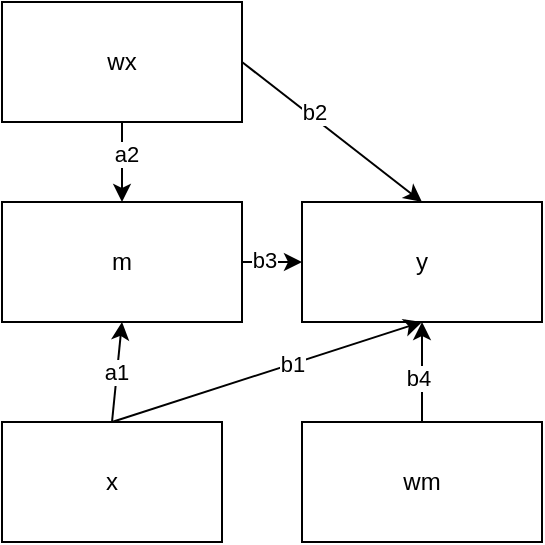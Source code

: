 <mxfile version="26.0.14" pages="3">
  <diagram name="Page-1" id="07IY5MYAFFa9t--gmtzg">
    <mxGraphModel dx="463" dy="726" grid="1" gridSize="10" guides="1" tooltips="1" connect="1" arrows="1" fold="1" page="1" pageScale="1" pageWidth="850" pageHeight="1100" math="0" shadow="0">
      <root>
        <mxCell id="0" />
        <mxCell id="1" parent="0" />
        <mxCell id="9zB53JTmkrrgmTLj4WiK-2" value="wm" style="rounded=0;whiteSpace=wrap;html=1;imageWidth=24;" vertex="1" parent="1">
          <mxGeometry x="400" y="420" width="120" height="60" as="geometry" />
        </mxCell>
        <mxCell id="9zB53JTmkrrgmTLj4WiK-3" value="y" style="rounded=0;whiteSpace=wrap;html=1;imageWidth=24;" vertex="1" parent="1">
          <mxGeometry x="400" y="310" width="120" height="60" as="geometry" />
        </mxCell>
        <mxCell id="9zB53JTmkrrgmTLj4WiK-4" value="wx" style="rounded=0;whiteSpace=wrap;html=1;imageWidth=24;" vertex="1" parent="1">
          <mxGeometry x="250" y="210" width="120" height="60" as="geometry" />
        </mxCell>
        <mxCell id="9zB53JTmkrrgmTLj4WiK-6" value="x" style="rounded=0;whiteSpace=wrap;html=1;imageWidth=24;" vertex="1" parent="1">
          <mxGeometry x="250" y="420" width="110" height="60" as="geometry" />
        </mxCell>
        <mxCell id="9zB53JTmkrrgmTLj4WiK-11" style="edgeStyle=orthogonalEdgeStyle;rounded=0;orthogonalLoop=1;jettySize=auto;html=1;entryX=0;entryY=0.5;entryDx=0;entryDy=0;" edge="1" parent="1" source="9zB53JTmkrrgmTLj4WiK-7" target="9zB53JTmkrrgmTLj4WiK-3">
          <mxGeometry relative="1" as="geometry" />
        </mxCell>
        <mxCell id="9zB53JTmkrrgmTLj4WiK-20" value="b3" style="edgeLabel;html=1;align=center;verticalAlign=middle;resizable=0;points=[];" vertex="1" connectable="0" parent="9zB53JTmkrrgmTLj4WiK-11">
          <mxGeometry x="0.22" y="1" relative="1" as="geometry">
            <mxPoint as="offset" />
          </mxGeometry>
        </mxCell>
        <mxCell id="9zB53JTmkrrgmTLj4WiK-7" value="m" style="rounded=0;whiteSpace=wrap;html=1;imageWidth=24;" vertex="1" parent="1">
          <mxGeometry x="250" y="310" width="120" height="60" as="geometry" />
        </mxCell>
        <mxCell id="9zB53JTmkrrgmTLj4WiK-10" value="" style="endArrow=classic;html=1;rounded=0;exitX=0.5;exitY=1;exitDx=0;exitDy=0;entryX=0.5;entryY=0;entryDx=0;entryDy=0;" edge="1" parent="1" source="9zB53JTmkrrgmTLj4WiK-4" target="9zB53JTmkrrgmTLj4WiK-7">
          <mxGeometry width="50" height="50" relative="1" as="geometry">
            <mxPoint x="270" y="400" as="sourcePoint" />
            <mxPoint x="320" y="350" as="targetPoint" />
          </mxGeometry>
        </mxCell>
        <mxCell id="9zB53JTmkrrgmTLj4WiK-17" value="a2" style="edgeLabel;html=1;align=center;verticalAlign=middle;resizable=0;points=[];" vertex="1" connectable="0" parent="9zB53JTmkrrgmTLj4WiK-10">
          <mxGeometry x="-0.222" y="2" relative="1" as="geometry">
            <mxPoint as="offset" />
          </mxGeometry>
        </mxCell>
        <mxCell id="9zB53JTmkrrgmTLj4WiK-12" value="" style="endArrow=classic;html=1;rounded=0;exitX=0.5;exitY=0;exitDx=0;exitDy=0;entryX=0.5;entryY=1;entryDx=0;entryDy=0;" edge="1" parent="1" source="9zB53JTmkrrgmTLj4WiK-2" target="9zB53JTmkrrgmTLj4WiK-3">
          <mxGeometry width="50" height="50" relative="1" as="geometry">
            <mxPoint x="270" y="400" as="sourcePoint" />
            <mxPoint x="320" y="350" as="targetPoint" />
          </mxGeometry>
        </mxCell>
        <mxCell id="9zB53JTmkrrgmTLj4WiK-21" value="b4" style="edgeLabel;html=1;align=center;verticalAlign=middle;resizable=0;points=[];" vertex="1" connectable="0" parent="9zB53JTmkrrgmTLj4WiK-12">
          <mxGeometry x="-0.119" y="2" relative="1" as="geometry">
            <mxPoint as="offset" />
          </mxGeometry>
        </mxCell>
        <mxCell id="9zB53JTmkrrgmTLj4WiK-13" value="" style="endArrow=classic;html=1;rounded=0;exitX=1;exitY=0.5;exitDx=0;exitDy=0;entryX=0.5;entryY=0;entryDx=0;entryDy=0;" edge="1" parent="1" source="9zB53JTmkrrgmTLj4WiK-4" target="9zB53JTmkrrgmTLj4WiK-3">
          <mxGeometry width="50" height="50" relative="1" as="geometry">
            <mxPoint x="270" y="400" as="sourcePoint" />
            <mxPoint x="320" y="350" as="targetPoint" />
          </mxGeometry>
        </mxCell>
        <mxCell id="9zB53JTmkrrgmTLj4WiK-19" value="b2" style="edgeLabel;html=1;align=center;verticalAlign=middle;resizable=0;points=[];" vertex="1" connectable="0" parent="9zB53JTmkrrgmTLj4WiK-13">
          <mxGeometry x="-0.236" y="2" relative="1" as="geometry">
            <mxPoint as="offset" />
          </mxGeometry>
        </mxCell>
        <mxCell id="9zB53JTmkrrgmTLj4WiK-14" value="" style="endArrow=classic;html=1;rounded=0;exitX=0.5;exitY=0;exitDx=0;exitDy=0;entryX=0.5;entryY=1;entryDx=0;entryDy=0;" edge="1" parent="1" source="9zB53JTmkrrgmTLj4WiK-6" target="9zB53JTmkrrgmTLj4WiK-3">
          <mxGeometry width="50" height="50" relative="1" as="geometry">
            <mxPoint x="270" y="400" as="sourcePoint" />
            <mxPoint x="320" y="350" as="targetPoint" />
          </mxGeometry>
        </mxCell>
        <mxCell id="9zB53JTmkrrgmTLj4WiK-18" value="b1" style="edgeLabel;html=1;align=center;verticalAlign=middle;resizable=0;points=[];" vertex="1" connectable="0" parent="9zB53JTmkrrgmTLj4WiK-14">
          <mxGeometry x="0.155" relative="1" as="geometry">
            <mxPoint as="offset" />
          </mxGeometry>
        </mxCell>
        <mxCell id="9zB53JTmkrrgmTLj4WiK-15" value="" style="endArrow=classic;html=1;rounded=0;entryX=0.5;entryY=1;entryDx=0;entryDy=0;exitX=0.5;exitY=0;exitDx=0;exitDy=0;" edge="1" parent="1" source="9zB53JTmkrrgmTLj4WiK-6" target="9zB53JTmkrrgmTLj4WiK-7">
          <mxGeometry width="50" height="50" relative="1" as="geometry">
            <mxPoint x="210" y="440" as="sourcePoint" />
            <mxPoint x="320" y="350" as="targetPoint" />
          </mxGeometry>
        </mxCell>
        <mxCell id="9zB53JTmkrrgmTLj4WiK-16" value="a1" style="edgeLabel;html=1;align=center;verticalAlign=middle;resizable=0;points=[];" vertex="1" connectable="0" parent="9zB53JTmkrrgmTLj4WiK-15">
          <mxGeometry x="0.016" y="1" relative="1" as="geometry">
            <mxPoint as="offset" />
          </mxGeometry>
        </mxCell>
      </root>
    </mxGraphModel>
  </diagram>
  <diagram id="vPVRo0i91HHLM3_u0hbi" name="Page-2">
    <mxGraphModel dx="463" dy="726" grid="1" gridSize="10" guides="1" tooltips="1" connect="1" arrows="1" fold="1" page="1" pageScale="1" pageWidth="850" pageHeight="1100" math="0" shadow="0">
      <root>
        <mxCell id="0" />
        <mxCell id="1" parent="0" />
        <mxCell id="NK4PcYY2lZn7d_9FAw3C-7" style="edgeStyle=orthogonalEdgeStyle;rounded=0;orthogonalLoop=1;jettySize=auto;html=1;entryX=0.5;entryY=0;entryDx=0;entryDy=0;" edge="1" parent="1" source="NK4PcYY2lZn7d_9FAw3C-1" target="NK4PcYY2lZn7d_9FAw3C-2">
          <mxGeometry relative="1" as="geometry" />
        </mxCell>
        <mxCell id="NK4PcYY2lZn7d_9FAw3C-8" value="a1" style="edgeLabel;html=1;align=center;verticalAlign=middle;resizable=0;points=[];" vertex="1" connectable="0" parent="NK4PcYY2lZn7d_9FAw3C-7">
          <mxGeometry x="-0.04" y="-2" relative="1" as="geometry">
            <mxPoint as="offset" />
          </mxGeometry>
        </mxCell>
        <mxCell id="NK4PcYY2lZn7d_9FAw3C-1" value="w1" style="rounded=0;whiteSpace=wrap;html=1;" vertex="1" parent="1">
          <mxGeometry x="190" y="370" width="60" height="30" as="geometry" />
        </mxCell>
        <mxCell id="NK4PcYY2lZn7d_9FAw3C-2" value="m" style="rounded=0;whiteSpace=wrap;html=1;" vertex="1" parent="1">
          <mxGeometry x="190" y="430" width="60" height="30" as="geometry" />
        </mxCell>
        <mxCell id="NK4PcYY2lZn7d_9FAw3C-3" value="mx" style="rounded=0;whiteSpace=wrap;html=1;" vertex="1" parent="1">
          <mxGeometry x="190" y="470" width="60" height="30" as="geometry" />
        </mxCell>
        <mxCell id="NK4PcYY2lZn7d_9FAw3C-4" value="w1mx" style="rounded=0;whiteSpace=wrap;html=1;" vertex="1" parent="1">
          <mxGeometry x="190" y="510" width="60" height="30" as="geometry" />
        </mxCell>
        <mxCell id="NK4PcYY2lZn7d_9FAw3C-5" value="x" style="rounded=0;whiteSpace=wrap;html=1;" vertex="1" parent="1">
          <mxGeometry x="190" y="550" width="60" height="30" as="geometry" />
        </mxCell>
        <mxCell id="NK4PcYY2lZn7d_9FAw3C-6" value="y" style="rounded=0;whiteSpace=wrap;html=1;" vertex="1" parent="1">
          <mxGeometry x="320" y="470" width="60" height="30" as="geometry" />
        </mxCell>
        <mxCell id="NK4PcYY2lZn7d_9FAw3C-9" value="" style="endArrow=classic;html=1;rounded=0;exitX=1;exitY=0.5;exitDx=0;exitDy=0;entryX=0;entryY=0.5;entryDx=0;entryDy=0;" edge="1" parent="1" source="NK4PcYY2lZn7d_9FAw3C-2" target="NK4PcYY2lZn7d_9FAw3C-6">
          <mxGeometry width="50" height="50" relative="1" as="geometry">
            <mxPoint x="220" y="400" as="sourcePoint" />
            <mxPoint x="270" y="350" as="targetPoint" />
          </mxGeometry>
        </mxCell>
        <mxCell id="NK4PcYY2lZn7d_9FAw3C-15" value="b2" style="edgeLabel;html=1;align=center;verticalAlign=middle;resizable=0;points=[];" vertex="1" connectable="0" parent="NK4PcYY2lZn7d_9FAw3C-9">
          <mxGeometry x="-0.099" y="-1" relative="1" as="geometry">
            <mxPoint as="offset" />
          </mxGeometry>
        </mxCell>
        <mxCell id="NK4PcYY2lZn7d_9FAw3C-10" value="" style="endArrow=classic;html=1;rounded=0;exitX=1;exitY=0.5;exitDx=0;exitDy=0;entryX=0;entryY=0.5;entryDx=0;entryDy=0;" edge="1" parent="1" source="NK4PcYY2lZn7d_9FAw3C-5" target="NK4PcYY2lZn7d_9FAw3C-6">
          <mxGeometry width="50" height="50" relative="1" as="geometry">
            <mxPoint x="220" y="400" as="sourcePoint" />
            <mxPoint x="270" y="350" as="targetPoint" />
          </mxGeometry>
        </mxCell>
        <mxCell id="NK4PcYY2lZn7d_9FAw3C-16" value="b1" style="edgeLabel;html=1;align=center;verticalAlign=middle;resizable=0;points=[];" vertex="1" connectable="0" parent="NK4PcYY2lZn7d_9FAw3C-10">
          <mxGeometry x="-0.136" y="-2" relative="1" as="geometry">
            <mxPoint as="offset" />
          </mxGeometry>
        </mxCell>
        <mxCell id="NK4PcYY2lZn7d_9FAw3C-11" value="" style="endArrow=classic;html=1;rounded=0;exitX=1;exitY=0.5;exitDx=0;exitDy=0;entryX=0;entryY=0.5;entryDx=0;entryDy=0;" edge="1" parent="1" source="NK4PcYY2lZn7d_9FAw3C-4" target="NK4PcYY2lZn7d_9FAw3C-6">
          <mxGeometry width="50" height="50" relative="1" as="geometry">
            <mxPoint x="220" y="400" as="sourcePoint" />
            <mxPoint x="270" y="350" as="targetPoint" />
          </mxGeometry>
        </mxCell>
        <mxCell id="NK4PcYY2lZn7d_9FAw3C-18" value="b4" style="edgeLabel;html=1;align=center;verticalAlign=middle;resizable=0;points=[];" vertex="1" connectable="0" parent="NK4PcYY2lZn7d_9FAw3C-11">
          <mxGeometry x="-0.335" y="-1" relative="1" as="geometry">
            <mxPoint y="1" as="offset" />
          </mxGeometry>
        </mxCell>
        <mxCell id="NK4PcYY2lZn7d_9FAw3C-12" value="" style="endArrow=classic;html=1;rounded=0;exitX=1;exitY=0.5;exitDx=0;exitDy=0;entryX=0;entryY=0.5;entryDx=0;entryDy=0;" edge="1" parent="1" source="NK4PcYY2lZn7d_9FAw3C-3" target="NK4PcYY2lZn7d_9FAw3C-6">
          <mxGeometry width="50" height="50" relative="1" as="geometry">
            <mxPoint x="220" y="400" as="sourcePoint" />
            <mxPoint x="270" y="350" as="targetPoint" />
          </mxGeometry>
        </mxCell>
        <mxCell id="NK4PcYY2lZn7d_9FAw3C-17" value="b3" style="edgeLabel;html=1;align=center;verticalAlign=middle;resizable=0;points=[];" vertex="1" connectable="0" parent="NK4PcYY2lZn7d_9FAw3C-12">
          <mxGeometry x="-0.343" y="1" relative="1" as="geometry">
            <mxPoint as="offset" />
          </mxGeometry>
        </mxCell>
        <mxCell id="NK4PcYY2lZn7d_9FAw3C-13" value="" style="endArrow=classic;html=1;rounded=0;exitX=1;exitY=0.5;exitDx=0;exitDy=0;entryX=0;entryY=0.5;entryDx=0;entryDy=0;" edge="1" parent="1" source="NK4PcYY2lZn7d_9FAw3C-1" target="NK4PcYY2lZn7d_9FAw3C-6">
          <mxGeometry width="50" height="50" relative="1" as="geometry">
            <mxPoint x="220" y="400" as="sourcePoint" />
            <mxPoint x="270" y="350" as="targetPoint" />
          </mxGeometry>
        </mxCell>
        <mxCell id="NK4PcYY2lZn7d_9FAw3C-14" value="b5" style="edgeLabel;html=1;align=center;verticalAlign=middle;resizable=0;points=[];" vertex="1" connectable="0" parent="NK4PcYY2lZn7d_9FAw3C-13">
          <mxGeometry relative="1" as="geometry">
            <mxPoint as="offset" />
          </mxGeometry>
        </mxCell>
      </root>
    </mxGraphModel>
  </diagram>
  <diagram id="h3JB_7EjkJeoon9BSGih" name="Page-3">
    <mxGraphModel dx="463" dy="726" grid="1" gridSize="10" guides="1" tooltips="1" connect="1" arrows="1" fold="1" page="1" pageScale="1" pageWidth="850" pageHeight="1100" math="0" shadow="0">
      <root>
        <mxCell id="0" />
        <mxCell id="1" parent="0" />
        <mxCell id="mg0GagGOMzjOKxR7TBAU-1" value="y" style="rounded=0;whiteSpace=wrap;html=1;" vertex="1" parent="1">
          <mxGeometry x="340" y="660" width="60" height="40" as="geometry" />
        </mxCell>
        <mxCell id="mg0GagGOMzjOKxR7TBAU-2" value="m" style="rounded=0;whiteSpace=wrap;html=1;" vertex="1" parent="1">
          <mxGeometry x="250" y="510" width="60" height="40" as="geometry" />
        </mxCell>
        <mxCell id="mg0GagGOMzjOKxR7TBAU-8" style="edgeStyle=orthogonalEdgeStyle;rounded=0;orthogonalLoop=1;jettySize=auto;html=1;entryX=0;entryY=0.5;entryDx=0;entryDy=0;" edge="1" parent="1" source="mg0GagGOMzjOKxR7TBAU-3" target="mg0GagGOMzjOKxR7TBAU-1">
          <mxGeometry relative="1" as="geometry" />
        </mxCell>
        <mxCell id="mg0GagGOMzjOKxR7TBAU-24" value="b4" style="edgeLabel;html=1;align=center;verticalAlign=middle;resizable=0;points=[];" vertex="1" connectable="0" parent="mg0GagGOMzjOKxR7TBAU-8">
          <mxGeometry x="-0.187" y="2" relative="1" as="geometry">
            <mxPoint as="offset" />
          </mxGeometry>
        </mxCell>
        <mxCell id="mg0GagGOMzjOKxR7TBAU-3" value="wx&lt;sup&gt;2&lt;/sup&gt;" style="rounded=0;whiteSpace=wrap;html=1;" vertex="1" parent="1">
          <mxGeometry x="130" y="660" width="60" height="40" as="geometry" />
        </mxCell>
        <mxCell id="mg0GagGOMzjOKxR7TBAU-4" value="wx" style="rounded=0;whiteSpace=wrap;html=1;" vertex="1" parent="1">
          <mxGeometry x="130" y="610" width="60" height="40" as="geometry" />
        </mxCell>
        <mxCell id="mg0GagGOMzjOKxR7TBAU-5" value="x&lt;sup&gt;2&lt;/sup&gt;" style="rounded=0;whiteSpace=wrap;html=1;" vertex="1" parent="1">
          <mxGeometry x="130" y="560" width="60" height="40" as="geometry" />
        </mxCell>
        <mxCell id="mg0GagGOMzjOKxR7TBAU-7" style="edgeStyle=orthogonalEdgeStyle;rounded=0;orthogonalLoop=1;jettySize=auto;html=1;entryX=0;entryY=0.5;entryDx=0;entryDy=0;" edge="1" parent="1" source="mg0GagGOMzjOKxR7TBAU-6" target="mg0GagGOMzjOKxR7TBAU-2">
          <mxGeometry relative="1" as="geometry" />
        </mxCell>
        <mxCell id="mg0GagGOMzjOKxR7TBAU-17" value="a1" style="edgeLabel;html=1;align=center;verticalAlign=middle;resizable=0;points=[];" vertex="1" connectable="0" parent="mg0GagGOMzjOKxR7TBAU-7">
          <mxGeometry x="-0.133" y="2" relative="1" as="geometry">
            <mxPoint as="offset" />
          </mxGeometry>
        </mxCell>
        <mxCell id="mg0GagGOMzjOKxR7TBAU-6" value="x" style="rounded=0;whiteSpace=wrap;html=1;" vertex="1" parent="1">
          <mxGeometry x="130" y="510" width="60" height="40" as="geometry" />
        </mxCell>
        <mxCell id="mg0GagGOMzjOKxR7TBAU-10" value="" style="endArrow=classic;html=1;rounded=0;exitX=1;exitY=0.5;exitDx=0;exitDy=0;entryX=0;entryY=0.5;entryDx=0;entryDy=0;" edge="1" parent="1" source="mg0GagGOMzjOKxR7TBAU-3" target="mg0GagGOMzjOKxR7TBAU-2">
          <mxGeometry width="50" height="50" relative="1" as="geometry">
            <mxPoint x="220" y="530" as="sourcePoint" />
            <mxPoint x="270" y="480" as="targetPoint" />
          </mxGeometry>
        </mxCell>
        <mxCell id="mg0GagGOMzjOKxR7TBAU-20" value="a4" style="edgeLabel;html=1;align=center;verticalAlign=middle;resizable=0;points=[];" vertex="1" connectable="0" parent="mg0GagGOMzjOKxR7TBAU-10">
          <mxGeometry x="-0.202" y="-2" relative="1" as="geometry">
            <mxPoint as="offset" />
          </mxGeometry>
        </mxCell>
        <mxCell id="mg0GagGOMzjOKxR7TBAU-11" value="" style="endArrow=classic;html=1;rounded=0;exitX=1;exitY=0.5;exitDx=0;exitDy=0;entryX=0;entryY=0.5;entryDx=0;entryDy=0;" edge="1" parent="1" source="mg0GagGOMzjOKxR7TBAU-4" target="mg0GagGOMzjOKxR7TBAU-2">
          <mxGeometry width="50" height="50" relative="1" as="geometry">
            <mxPoint x="220" y="530" as="sourcePoint" />
            <mxPoint x="270" y="480" as="targetPoint" />
          </mxGeometry>
        </mxCell>
        <mxCell id="mg0GagGOMzjOKxR7TBAU-19" value="a3" style="edgeLabel;html=1;align=center;verticalAlign=middle;resizable=0;points=[];" vertex="1" connectable="0" parent="mg0GagGOMzjOKxR7TBAU-11">
          <mxGeometry x="-0.056" y="2" relative="1" as="geometry">
            <mxPoint as="offset" />
          </mxGeometry>
        </mxCell>
        <mxCell id="mg0GagGOMzjOKxR7TBAU-12" value="" style="endArrow=classic;html=1;rounded=0;exitX=1;exitY=0.5;exitDx=0;exitDy=0;entryX=0;entryY=0.5;entryDx=0;entryDy=0;" edge="1" parent="1" source="mg0GagGOMzjOKxR7TBAU-5" target="mg0GagGOMzjOKxR7TBAU-2">
          <mxGeometry width="50" height="50" relative="1" as="geometry">
            <mxPoint x="220" y="530" as="sourcePoint" />
            <mxPoint x="270" y="480" as="targetPoint" />
          </mxGeometry>
        </mxCell>
        <mxCell id="mg0GagGOMzjOKxR7TBAU-18" value="a2" style="edgeLabel;html=1;align=center;verticalAlign=middle;resizable=0;points=[];" vertex="1" connectable="0" parent="mg0GagGOMzjOKxR7TBAU-12">
          <mxGeometry x="-0.4" relative="1" as="geometry">
            <mxPoint as="offset" />
          </mxGeometry>
        </mxCell>
        <mxCell id="mg0GagGOMzjOKxR7TBAU-13" value="" style="endArrow=classic;html=1;rounded=0;exitX=1;exitY=0.5;exitDx=0;exitDy=0;entryX=0;entryY=0.5;entryDx=0;entryDy=0;" edge="1" parent="1" source="mg0GagGOMzjOKxR7TBAU-4" target="mg0GagGOMzjOKxR7TBAU-1">
          <mxGeometry width="50" height="50" relative="1" as="geometry">
            <mxPoint x="220" y="530" as="sourcePoint" />
            <mxPoint x="270" y="480" as="targetPoint" />
          </mxGeometry>
        </mxCell>
        <mxCell id="mg0GagGOMzjOKxR7TBAU-23" value="b3" style="edgeLabel;html=1;align=center;verticalAlign=middle;resizable=0;points=[];" vertex="1" connectable="0" parent="mg0GagGOMzjOKxR7TBAU-13">
          <mxGeometry x="-0.276" y="-1" relative="1" as="geometry">
            <mxPoint as="offset" />
          </mxGeometry>
        </mxCell>
        <mxCell id="mg0GagGOMzjOKxR7TBAU-14" value="" style="endArrow=classic;html=1;rounded=0;exitX=1;exitY=0.5;exitDx=0;exitDy=0;entryX=0;entryY=0.5;entryDx=0;entryDy=0;" edge="1" parent="1" source="mg0GagGOMzjOKxR7TBAU-5" target="mg0GagGOMzjOKxR7TBAU-1">
          <mxGeometry width="50" height="50" relative="1" as="geometry">
            <mxPoint x="220" y="530" as="sourcePoint" />
            <mxPoint x="270" y="480" as="targetPoint" />
          </mxGeometry>
        </mxCell>
        <mxCell id="mg0GagGOMzjOKxR7TBAU-22" value="b2" style="edgeLabel;html=1;align=center;verticalAlign=middle;resizable=0;points=[];" vertex="1" connectable="0" parent="mg0GagGOMzjOKxR7TBAU-14">
          <mxGeometry x="-0.175" relative="1" as="geometry">
            <mxPoint as="offset" />
          </mxGeometry>
        </mxCell>
        <mxCell id="mg0GagGOMzjOKxR7TBAU-15" value="" style="endArrow=classic;html=1;rounded=0;exitX=1;exitY=0.5;exitDx=0;exitDy=0;entryX=0;entryY=0.5;entryDx=0;entryDy=0;" edge="1" parent="1" source="mg0GagGOMzjOKxR7TBAU-6" target="mg0GagGOMzjOKxR7TBAU-1">
          <mxGeometry width="50" height="50" relative="1" as="geometry">
            <mxPoint x="220" y="530" as="sourcePoint" />
            <mxPoint x="270" y="480" as="targetPoint" />
          </mxGeometry>
        </mxCell>
        <mxCell id="mg0GagGOMzjOKxR7TBAU-21" value="b1" style="edgeLabel;html=1;align=center;verticalAlign=middle;resizable=0;points=[];" vertex="1" connectable="0" parent="mg0GagGOMzjOKxR7TBAU-15">
          <mxGeometry x="-0.16" y="1" relative="1" as="geometry">
            <mxPoint as="offset" />
          </mxGeometry>
        </mxCell>
        <mxCell id="mg0GagGOMzjOKxR7TBAU-16" value="" style="endArrow=classic;html=1;rounded=0;exitX=1;exitY=0.5;exitDx=0;exitDy=0;entryX=0.5;entryY=0;entryDx=0;entryDy=0;" edge="1" parent="1" source="mg0GagGOMzjOKxR7TBAU-2" target="mg0GagGOMzjOKxR7TBAU-1">
          <mxGeometry width="50" height="50" relative="1" as="geometry">
            <mxPoint x="220" y="530" as="sourcePoint" />
            <mxPoint x="270" y="480" as="targetPoint" />
          </mxGeometry>
        </mxCell>
        <mxCell id="mg0GagGOMzjOKxR7TBAU-25" value="b5" style="edgeLabel;html=1;align=center;verticalAlign=middle;resizable=0;points=[];" vertex="1" connectable="0" parent="mg0GagGOMzjOKxR7TBAU-16">
          <mxGeometry x="-0.131" y="-1" relative="1" as="geometry">
            <mxPoint as="offset" />
          </mxGeometry>
        </mxCell>
      </root>
    </mxGraphModel>
  </diagram>
</mxfile>
